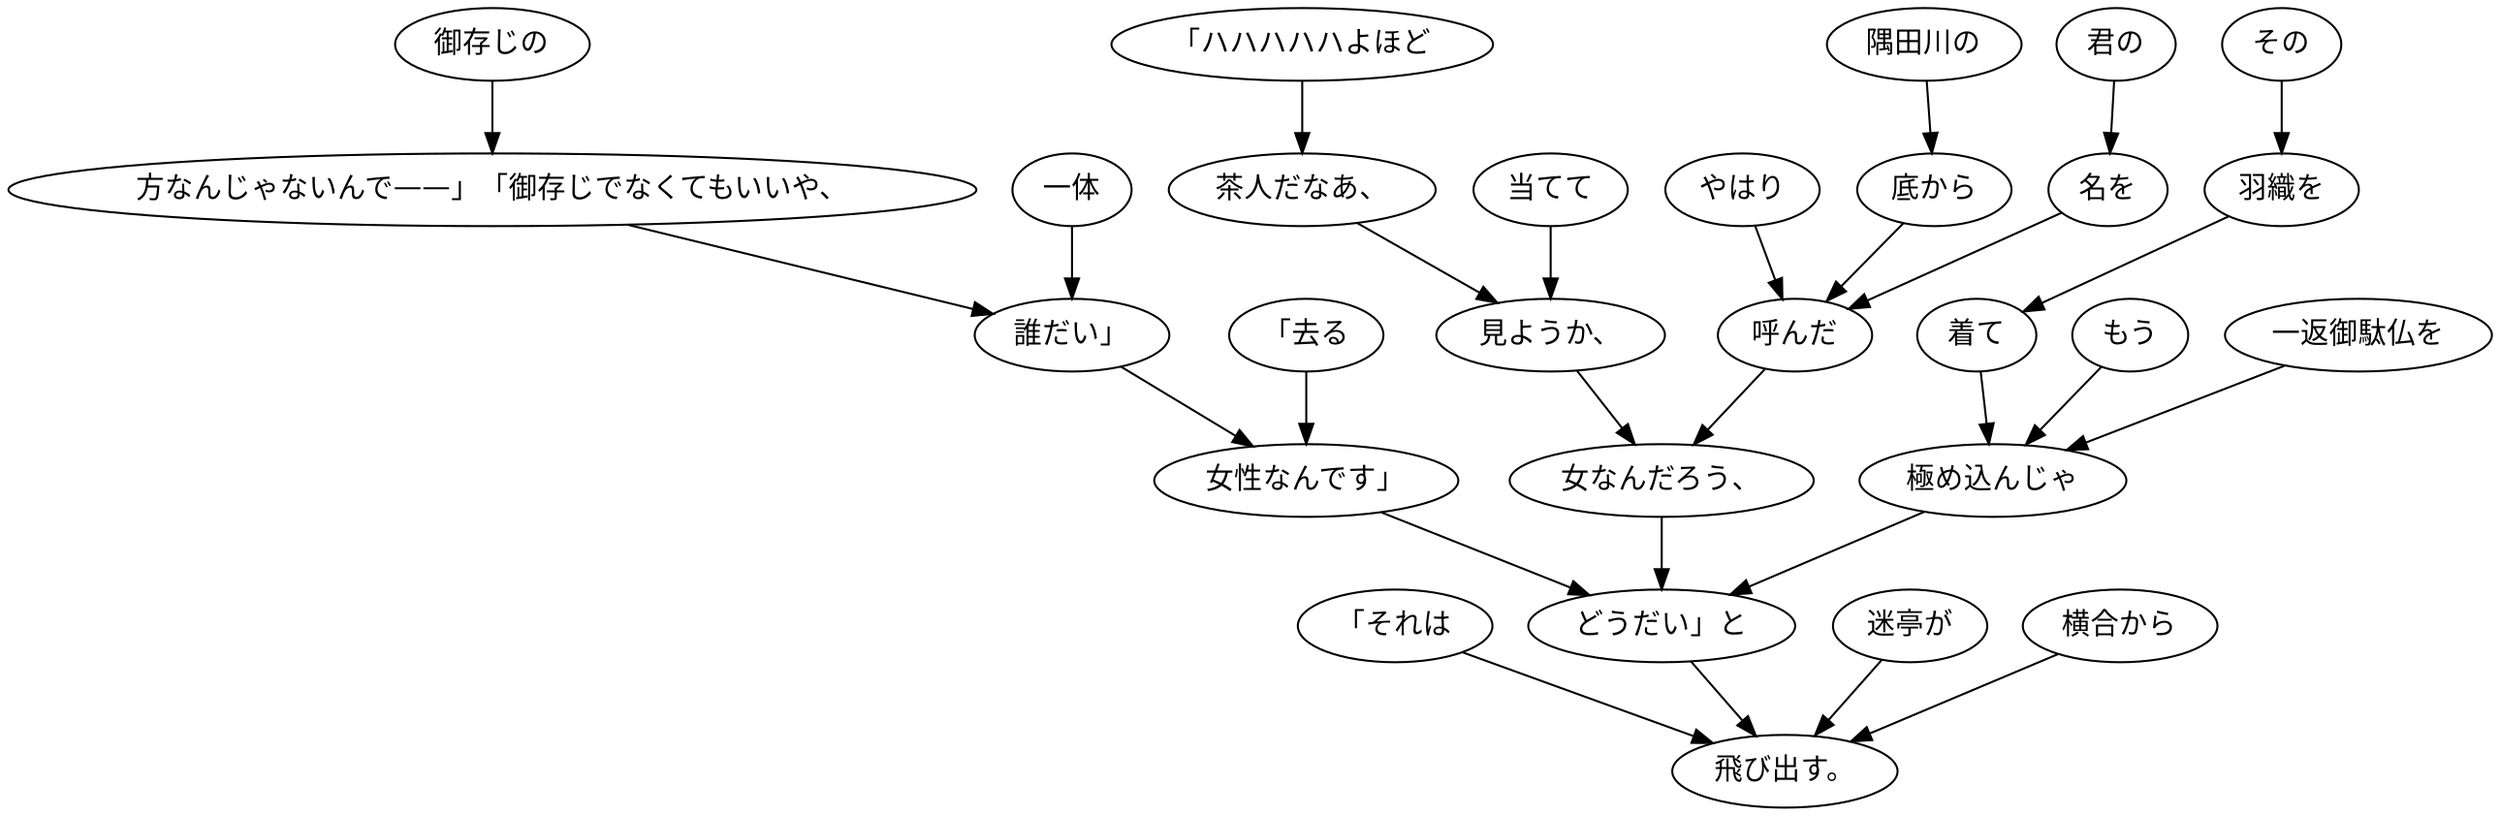 digraph graph1942 {
	node0 [label="「それは"];
	node1 [label="御存じの"];
	node2 [label="方なんじゃないんで——」「御存じでなくてもいいや、"];
	node3 [label="一体"];
	node4 [label="誰だい」"];
	node5 [label="「去る"];
	node6 [label="女性なんです」"];
	node7 [label="「ハハハハハよほど"];
	node8 [label="茶人だなあ、"];
	node9 [label="当てて"];
	node10 [label="見ようか、"];
	node11 [label="やはり"];
	node12 [label="隅田川の"];
	node13 [label="底から"];
	node14 [label="君の"];
	node15 [label="名を"];
	node16 [label="呼んだ"];
	node17 [label="女なんだろう、"];
	node18 [label="その"];
	node19 [label="羽織を"];
	node20 [label="着て"];
	node21 [label="もう"];
	node22 [label="一返御駄仏を"];
	node23 [label="極め込んじゃ"];
	node24 [label="どうだい」と"];
	node25 [label="迷亭が"];
	node26 [label="横合から"];
	node27 [label="飛び出す。"];
	node0 -> node27;
	node1 -> node2;
	node2 -> node4;
	node3 -> node4;
	node4 -> node6;
	node5 -> node6;
	node6 -> node24;
	node7 -> node8;
	node8 -> node10;
	node9 -> node10;
	node10 -> node17;
	node11 -> node16;
	node12 -> node13;
	node13 -> node16;
	node14 -> node15;
	node15 -> node16;
	node16 -> node17;
	node17 -> node24;
	node18 -> node19;
	node19 -> node20;
	node20 -> node23;
	node21 -> node23;
	node22 -> node23;
	node23 -> node24;
	node24 -> node27;
	node25 -> node27;
	node26 -> node27;
}
